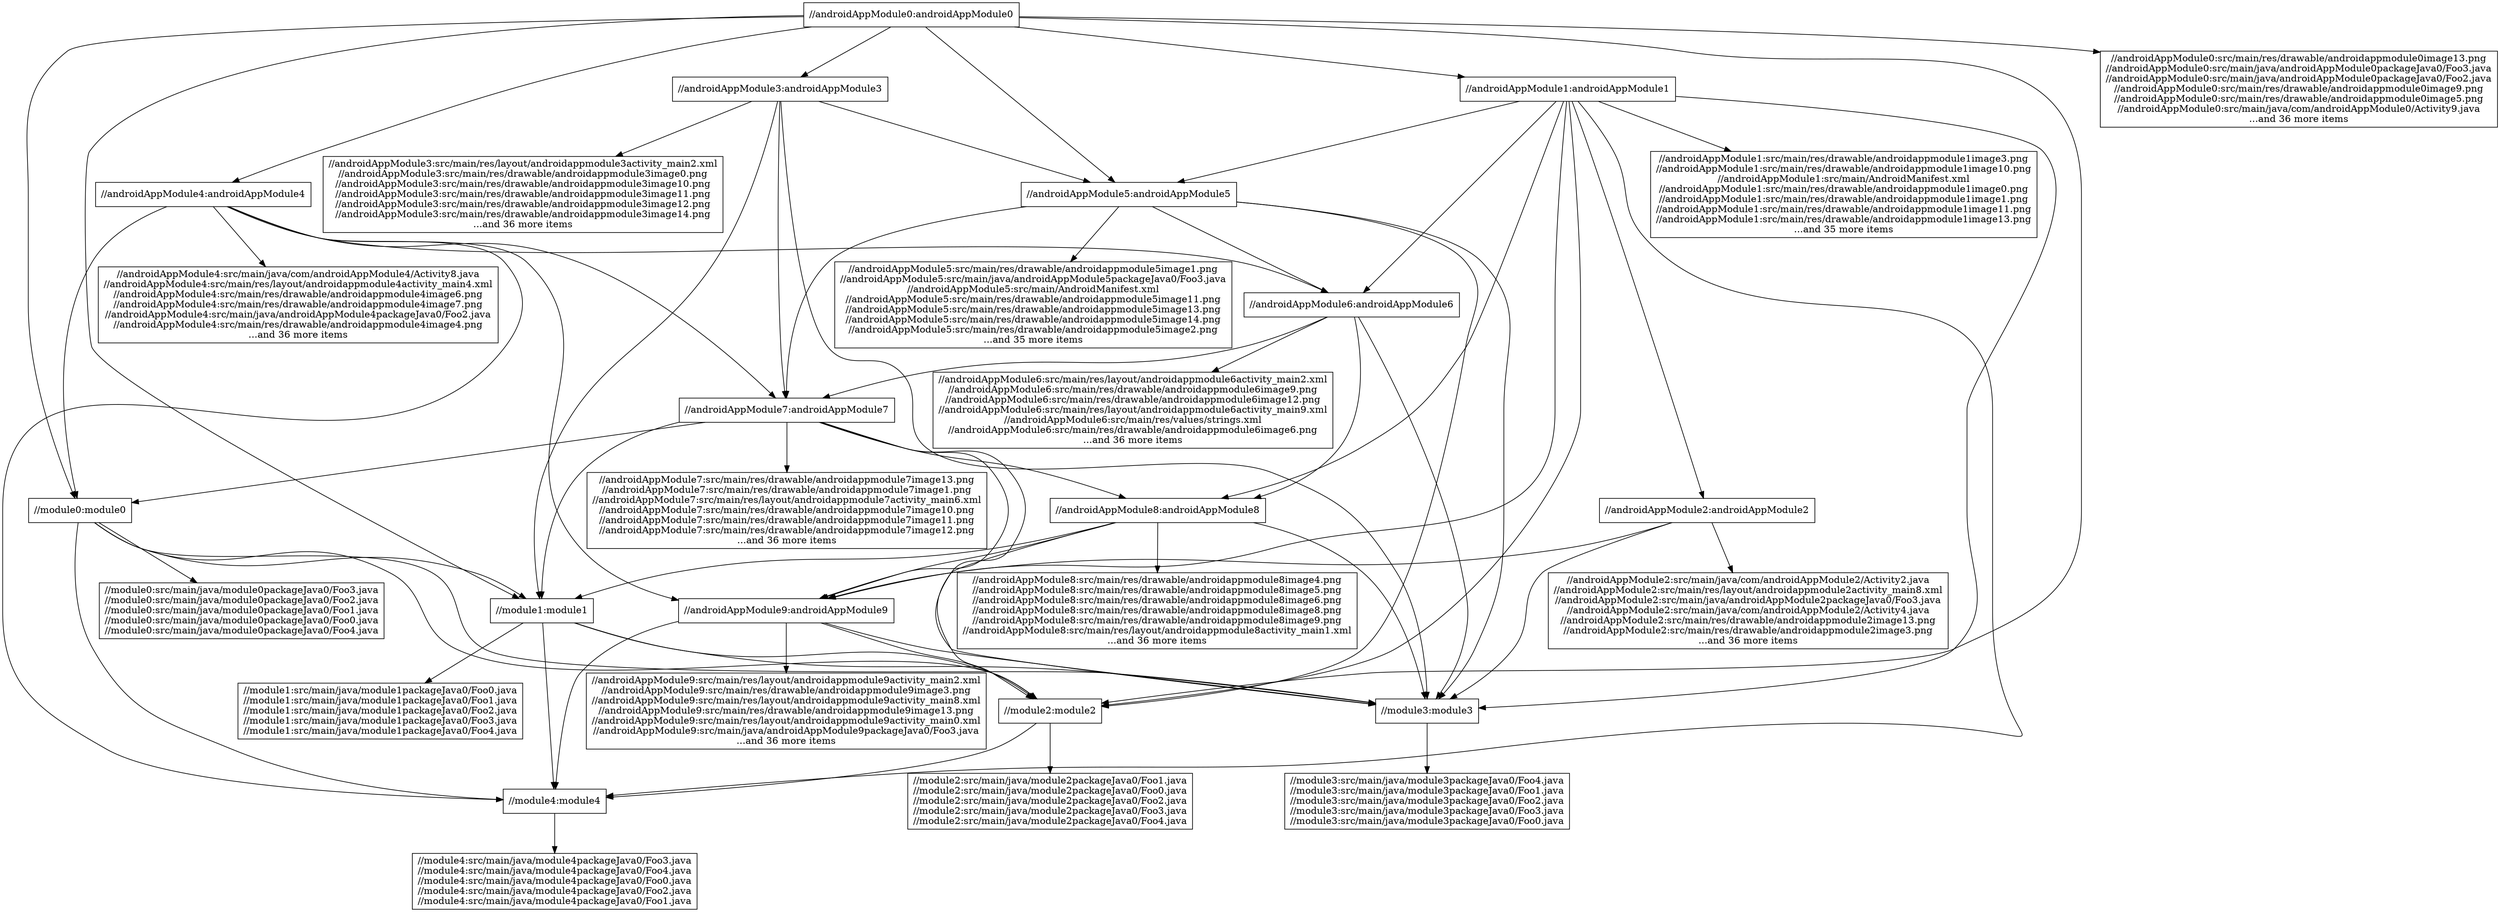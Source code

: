 digraph mygraph {
  node [shape=box];
"//androidAppModule0:androidAppModule0"
"//androidAppModule0:androidAppModule0" -> "//androidAppModule1:androidAppModule1"
"//androidAppModule0:androidAppModule0" -> "//androidAppModule3:androidAppModule3"
"//androidAppModule0:androidAppModule0" -> "//androidAppModule4:androidAppModule4"
"//androidAppModule0:androidAppModule0" -> "//androidAppModule0:src/main/res/drawable/androidappmodule0image13.png\n//androidAppModule0:src/main/java/androidAppModule0packageJava0/Foo3.java\n//androidAppModule0:src/main/java/androidAppModule0packageJava0/Foo2.java\n//androidAppModule0:src/main/res/drawable/androidappmodule0image9.png\n//androidAppModule0:src/main/res/drawable/androidappmodule0image5.png\n//androidAppModule0:src/main/java/com/androidAppModule0/Activity9.java\n...and 36 more items"
"//androidAppModule0:androidAppModule0" -> "//module0:module0"
"//androidAppModule0:androidAppModule0" -> "//module1:module1"
"//androidAppModule0:androidAppModule0" -> "//module2:module2"
"//androidAppModule0:androidAppModule0" -> "//androidAppModule5:androidAppModule5"
"//androidAppModule0:src/main/res/drawable/androidappmodule0image13.png\n//androidAppModule0:src/main/java/androidAppModule0packageJava0/Foo3.java\n//androidAppModule0:src/main/java/androidAppModule0packageJava0/Foo2.java\n//androidAppModule0:src/main/res/drawable/androidappmodule0image9.png\n//androidAppModule0:src/main/res/drawable/androidappmodule0image5.png\n//androidAppModule0:src/main/java/com/androidAppModule0/Activity9.java\n...and 36 more items"
"//androidAppModule4:androidAppModule4"
"//androidAppModule4:androidAppModule4" -> "//androidAppModule6:androidAppModule6"
"//androidAppModule4:androidAppModule4" -> "//androidAppModule7:androidAppModule7"
"//androidAppModule4:androidAppModule4" -> "//androidAppModule4:src/main/java/com/androidAppModule4/Activity8.java\n//androidAppModule4:src/main/res/layout/androidappmodule4activity_main4.xml\n//androidAppModule4:src/main/res/drawable/androidappmodule4image6.png\n//androidAppModule4:src/main/res/drawable/androidappmodule4image7.png\n//androidAppModule4:src/main/java/androidAppModule4packageJava0/Foo2.java\n//androidAppModule4:src/main/res/drawable/androidappmodule4image4.png\n...and 36 more items"
"//androidAppModule4:androidAppModule4" -> "//module0:module0"
"//androidAppModule4:androidAppModule4" -> "//androidAppModule9:androidAppModule9"
"//androidAppModule4:androidAppModule4" -> "//module4:module4"
"//androidAppModule4:src/main/java/com/androidAppModule4/Activity8.java\n//androidAppModule4:src/main/res/layout/androidappmodule4activity_main4.xml\n//androidAppModule4:src/main/res/drawable/androidappmodule4image6.png\n//androidAppModule4:src/main/res/drawable/androidappmodule4image7.png\n//androidAppModule4:src/main/java/androidAppModule4packageJava0/Foo2.java\n//androidAppModule4:src/main/res/drawable/androidappmodule4image4.png\n...and 36 more items"
"//androidAppModule1:androidAppModule1"
"//androidAppModule1:androidAppModule1" -> "//androidAppModule5:androidAppModule5"
"//androidAppModule1:androidAppModule1" -> "//androidAppModule2:androidAppModule2"
"//androidAppModule1:androidAppModule1" -> "//androidAppModule6:androidAppModule6"
"//androidAppModule1:androidAppModule1" -> "//androidAppModule8:androidAppModule8"
"//androidAppModule1:androidAppModule1" -> "//androidAppModule1:src/main/res/drawable/androidappmodule1image3.png\n//androidAppModule1:src/main/res/drawable/androidappmodule1image10.png\n//androidAppModule1:src/main/AndroidManifest.xml\n//androidAppModule1:src/main/res/drawable/androidappmodule1image0.png\n//androidAppModule1:src/main/res/drawable/androidappmodule1image1.png\n//androidAppModule1:src/main/res/drawable/androidappmodule1image11.png\n//androidAppModule1:src/main/res/drawable/androidappmodule1image13.png\n...and 35 more items"
"//androidAppModule1:androidAppModule1" -> "//androidAppModule9:androidAppModule9"
"//androidAppModule1:androidAppModule1" -> "//module2:module2"
"//androidAppModule1:androidAppModule1" -> "//module3:module3"
"//androidAppModule1:androidAppModule1" -> "//module4:module4"
"//androidAppModule1:src/main/res/drawable/androidappmodule1image3.png\n//androidAppModule1:src/main/res/drawable/androidappmodule1image10.png\n//androidAppModule1:src/main/AndroidManifest.xml\n//androidAppModule1:src/main/res/drawable/androidappmodule1image0.png\n//androidAppModule1:src/main/res/drawable/androidappmodule1image1.png\n//androidAppModule1:src/main/res/drawable/androidappmodule1image11.png\n//androidAppModule1:src/main/res/drawable/androidappmodule1image13.png\n...and 35 more items"
"//androidAppModule2:androidAppModule2"
"//androidAppModule2:androidAppModule2" -> "//androidAppModule9:androidAppModule9"
"//androidAppModule2:androidAppModule2" -> "//androidAppModule2:src/main/java/com/androidAppModule2/Activity2.java\n//androidAppModule2:src/main/res/layout/androidappmodule2activity_main8.xml\n//androidAppModule2:src/main/java/androidAppModule2packageJava0/Foo3.java\n//androidAppModule2:src/main/java/com/androidAppModule2/Activity4.java\n//androidAppModule2:src/main/res/drawable/androidappmodule2image13.png\n//androidAppModule2:src/main/res/drawable/androidappmodule2image3.png\n...and 36 more items"
"//androidAppModule2:androidAppModule2" -> "//module3:module3"
"//androidAppModule2:src/main/java/com/androidAppModule2/Activity2.java\n//androidAppModule2:src/main/res/layout/androidappmodule2activity_main8.xml\n//androidAppModule2:src/main/java/androidAppModule2packageJava0/Foo3.java\n//androidAppModule2:src/main/java/com/androidAppModule2/Activity4.java\n//androidAppModule2:src/main/res/drawable/androidappmodule2image13.png\n//androidAppModule2:src/main/res/drawable/androidappmodule2image3.png\n...and 36 more items"
"//androidAppModule3:androidAppModule3"
"//androidAppModule3:androidAppModule3" -> "//androidAppModule5:androidAppModule5"
"//androidAppModule3:androidAppModule3" -> "//androidAppModule7:androidAppModule7"
"//androidAppModule3:androidAppModule3" -> "//androidAppModule3:src/main/res/layout/androidappmodule3activity_main2.xml\n//androidAppModule3:src/main/res/drawable/androidappmodule3image0.png\n//androidAppModule3:src/main/res/drawable/androidappmodule3image10.png\n//androidAppModule3:src/main/res/drawable/androidappmodule3image11.png\n//androidAppModule3:src/main/res/drawable/androidappmodule3image12.png\n//androidAppModule3:src/main/res/drawable/androidappmodule3image14.png\n...and 36 more items"
"//androidAppModule3:androidAppModule3" -> "//module1:module1"
"//androidAppModule3:androidAppModule3" -> "//module3:module3"
"//androidAppModule3:src/main/res/layout/androidappmodule3activity_main2.xml\n//androidAppModule3:src/main/res/drawable/androidappmodule3image0.png\n//androidAppModule3:src/main/res/drawable/androidappmodule3image10.png\n//androidAppModule3:src/main/res/drawable/androidappmodule3image11.png\n//androidAppModule3:src/main/res/drawable/androidappmodule3image12.png\n//androidAppModule3:src/main/res/drawable/androidappmodule3image14.png\n...and 36 more items"
"//androidAppModule5:androidAppModule5"
"//androidAppModule5:androidAppModule5" -> "//androidAppModule6:androidAppModule6"
"//androidAppModule5:androidAppModule5" -> "//androidAppModule7:androidAppModule7"
"//androidAppModule5:androidAppModule5" -> "//androidAppModule5:src/main/res/drawable/androidappmodule5image1.png\n//androidAppModule5:src/main/java/androidAppModule5packageJava0/Foo3.java\n//androidAppModule5:src/main/AndroidManifest.xml\n//androidAppModule5:src/main/res/drawable/androidappmodule5image11.png\n//androidAppModule5:src/main/res/drawable/androidappmodule5image13.png\n//androidAppModule5:src/main/res/drawable/androidappmodule5image14.png\n//androidAppModule5:src/main/res/drawable/androidappmodule5image2.png\n...and 35 more items"
"//androidAppModule5:androidAppModule5" -> "//module2:module2"
"//androidAppModule5:androidAppModule5" -> "//module3:module3"
"//androidAppModule5:src/main/res/drawable/androidappmodule5image1.png\n//androidAppModule5:src/main/java/androidAppModule5packageJava0/Foo3.java\n//androidAppModule5:src/main/AndroidManifest.xml\n//androidAppModule5:src/main/res/drawable/androidappmodule5image11.png\n//androidAppModule5:src/main/res/drawable/androidappmodule5image13.png\n//androidAppModule5:src/main/res/drawable/androidappmodule5image14.png\n//androidAppModule5:src/main/res/drawable/androidappmodule5image2.png\n...and 35 more items"
"//androidAppModule6:androidAppModule6"
"//androidAppModule6:androidAppModule6" -> "//androidAppModule7:androidAppModule7"
"//androidAppModule6:androidAppModule6" -> "//androidAppModule8:androidAppModule8"
"//androidAppModule6:androidAppModule6" -> "//androidAppModule6:src/main/res/layout/androidappmodule6activity_main2.xml\n//androidAppModule6:src/main/res/drawable/androidappmodule6image9.png\n//androidAppModule6:src/main/res/drawable/androidappmodule6image12.png\n//androidAppModule6:src/main/res/layout/androidappmodule6activity_main9.xml\n//androidAppModule6:src/main/res/values/strings.xml\n//androidAppModule6:src/main/res/drawable/androidappmodule6image6.png\n...and 36 more items"
"//androidAppModule6:androidAppModule6" -> "//module3:module3"
"//androidAppModule6:src/main/res/layout/androidappmodule6activity_main2.xml\n//androidAppModule6:src/main/res/drawable/androidappmodule6image9.png\n//androidAppModule6:src/main/res/drawable/androidappmodule6image12.png\n//androidAppModule6:src/main/res/layout/androidappmodule6activity_main9.xml\n//androidAppModule6:src/main/res/values/strings.xml\n//androidAppModule6:src/main/res/drawable/androidappmodule6image6.png\n...and 36 more items"
"//androidAppModule7:androidAppModule7"
"//androidAppModule7:androidAppModule7" -> "//androidAppModule7:src/main/res/drawable/androidappmodule7image13.png\n//androidAppModule7:src/main/res/drawable/androidappmodule7image1.png\n//androidAppModule7:src/main/res/layout/androidappmodule7activity_main6.xml\n//androidAppModule7:src/main/res/drawable/androidappmodule7image10.png\n//androidAppModule7:src/main/res/drawable/androidappmodule7image11.png\n//androidAppModule7:src/main/res/drawable/androidappmodule7image12.png\n...and 36 more items"
"//androidAppModule7:androidAppModule7" -> "//androidAppModule8:androidAppModule8"
"//androidAppModule7:androidAppModule7" -> "//androidAppModule9:androidAppModule9"
"//androidAppModule7:androidAppModule7" -> "//module0:module0"
"//androidAppModule7:androidAppModule7" -> "//module1:module1"
"//androidAppModule7:androidAppModule7" -> "//module3:module3"
"//module0:module0"
"//module0:module0" -> "//module4:module4"
"//module0:module0" -> "//module1:module1"
"//module0:module0" -> "//module2:module2"
"//module0:module0" -> "//module0:src/main/java/module0packageJava0/Foo3.java\n//module0:src/main/java/module0packageJava0/Foo2.java\n//module0:src/main/java/module0packageJava0/Foo1.java\n//module0:src/main/java/module0packageJava0/Foo0.java\n//module0:src/main/java/module0packageJava0/Foo4.java"
"//module0:module0" -> "//module3:module3"
"//module0:src/main/java/module0packageJava0/Foo3.java\n//module0:src/main/java/module0packageJava0/Foo2.java\n//module0:src/main/java/module0packageJava0/Foo1.java\n//module0:src/main/java/module0packageJava0/Foo0.java\n//module0:src/main/java/module0packageJava0/Foo4.java"
"//androidAppModule8:androidAppModule8"
"//androidAppModule8:androidAppModule8" -> "//androidAppModule9:androidAppModule9"
"//androidAppModule8:androidAppModule8" -> "//module1:module1"
"//androidAppModule8:androidAppModule8" -> "//module2:module2"
"//androidAppModule8:androidAppModule8" -> "//androidAppModule8:src/main/res/drawable/androidappmodule8image4.png\n//androidAppModule8:src/main/res/drawable/androidappmodule8image5.png\n//androidAppModule8:src/main/res/drawable/androidappmodule8image6.png\n//androidAppModule8:src/main/res/drawable/androidappmodule8image8.png\n//androidAppModule8:src/main/res/drawable/androidappmodule8image9.png\n//androidAppModule8:src/main/res/layout/androidappmodule8activity_main1.xml\n...and 36 more items"
"//androidAppModule8:androidAppModule8" -> "//module3:module3"
"//androidAppModule8:src/main/res/drawable/androidappmodule8image4.png\n//androidAppModule8:src/main/res/drawable/androidappmodule8image5.png\n//androidAppModule8:src/main/res/drawable/androidappmodule8image6.png\n//androidAppModule8:src/main/res/drawable/androidappmodule8image8.png\n//androidAppModule8:src/main/res/drawable/androidappmodule8image9.png\n//androidAppModule8:src/main/res/layout/androidappmodule8activity_main1.xml\n...and 36 more items"
"//module1:module1"
"//module1:module1" -> "//module2:module2"
"//module1:module1" -> "//module1:src/main/java/module1packageJava0/Foo0.java\n//module1:src/main/java/module1packageJava0/Foo1.java\n//module1:src/main/java/module1packageJava0/Foo2.java\n//module1:src/main/java/module1packageJava0/Foo3.java\n//module1:src/main/java/module1packageJava0/Foo4.java"
"//module1:module1" -> "//module3:module3"
"//module1:module1" -> "//module4:module4"
"//module1:src/main/java/module1packageJava0/Foo0.java\n//module1:src/main/java/module1packageJava0/Foo1.java\n//module1:src/main/java/module1packageJava0/Foo2.java\n//module1:src/main/java/module1packageJava0/Foo3.java\n//module1:src/main/java/module1packageJava0/Foo4.java"
"//androidAppModule9:androidAppModule9"
"//androidAppModule9:androidAppModule9" -> "//module2:module2"
"//androidAppModule9:androidAppModule9" -> "//module3:module3"
"//androidAppModule9:androidAppModule9" -> "//androidAppModule9:src/main/res/layout/androidappmodule9activity_main2.xml\n//androidAppModule9:src/main/res/drawable/androidappmodule9image3.png\n//androidAppModule9:src/main/res/layout/androidappmodule9activity_main8.xml\n//androidAppModule9:src/main/res/drawable/androidappmodule9image13.png\n//androidAppModule9:src/main/res/layout/androidappmodule9activity_main0.xml\n//androidAppModule9:src/main/java/androidAppModule9packageJava0/Foo3.java\n...and 36 more items"
"//androidAppModule9:androidAppModule9" -> "//module4:module4"
"//androidAppModule9:src/main/res/layout/androidappmodule9activity_main2.xml\n//androidAppModule9:src/main/res/drawable/androidappmodule9image3.png\n//androidAppModule9:src/main/res/layout/androidappmodule9activity_main8.xml\n//androidAppModule9:src/main/res/drawable/androidappmodule9image13.png\n//androidAppModule9:src/main/res/layout/androidappmodule9activity_main0.xml\n//androidAppModule9:src/main/java/androidAppModule9packageJava0/Foo3.java\n...and 36 more items"
"//module3:module3"
"//module3:module3" -> "//module3:src/main/java/module3packageJava0/Foo4.java\n//module3:src/main/java/module3packageJava0/Foo1.java\n//module3:src/main/java/module3packageJava0/Foo2.java\n//module3:src/main/java/module3packageJava0/Foo3.java\n//module3:src/main/java/module3packageJava0/Foo0.java"
"//module3:src/main/java/module3packageJava0/Foo4.java\n//module3:src/main/java/module3packageJava0/Foo1.java\n//module3:src/main/java/module3packageJava0/Foo2.java\n//module3:src/main/java/module3packageJava0/Foo3.java\n//module3:src/main/java/module3packageJava0/Foo0.java"
"//module2:module2"
"//module2:module2" -> "//module2:src/main/java/module2packageJava0/Foo1.java\n//module2:src/main/java/module2packageJava0/Foo0.java\n//module2:src/main/java/module2packageJava0/Foo2.java\n//module2:src/main/java/module2packageJava0/Foo3.java\n//module2:src/main/java/module2packageJava0/Foo4.java"
"//module2:module2" -> "//module4:module4"
"//module4:module4"
"//module4:module4" -> "//module4:src/main/java/module4packageJava0/Foo3.java\n//module4:src/main/java/module4packageJava0/Foo4.java\n//module4:src/main/java/module4packageJava0/Foo0.java\n//module4:src/main/java/module4packageJava0/Foo2.java\n//module4:src/main/java/module4packageJava0/Foo1.java"
"//module4:src/main/java/module4packageJava0/Foo3.java\n//module4:src/main/java/module4packageJava0/Foo4.java\n//module4:src/main/java/module4packageJava0/Foo0.java\n//module4:src/main/java/module4packageJava0/Foo2.java\n//module4:src/main/java/module4packageJava0/Foo1.java"
"//module2:src/main/java/module2packageJava0/Foo1.java\n//module2:src/main/java/module2packageJava0/Foo0.java\n//module2:src/main/java/module2packageJava0/Foo2.java\n//module2:src/main/java/module2packageJava0/Foo3.java\n//module2:src/main/java/module2packageJava0/Foo4.java"
"//androidAppModule7:src/main/res/drawable/androidappmodule7image13.png\n//androidAppModule7:src/main/res/drawable/androidappmodule7image1.png\n//androidAppModule7:src/main/res/layout/androidappmodule7activity_main6.xml\n//androidAppModule7:src/main/res/drawable/androidappmodule7image10.png\n//androidAppModule7:src/main/res/drawable/androidappmodule7image11.png\n//androidAppModule7:src/main/res/drawable/androidappmodule7image12.png\n...and 36 more items"
}
